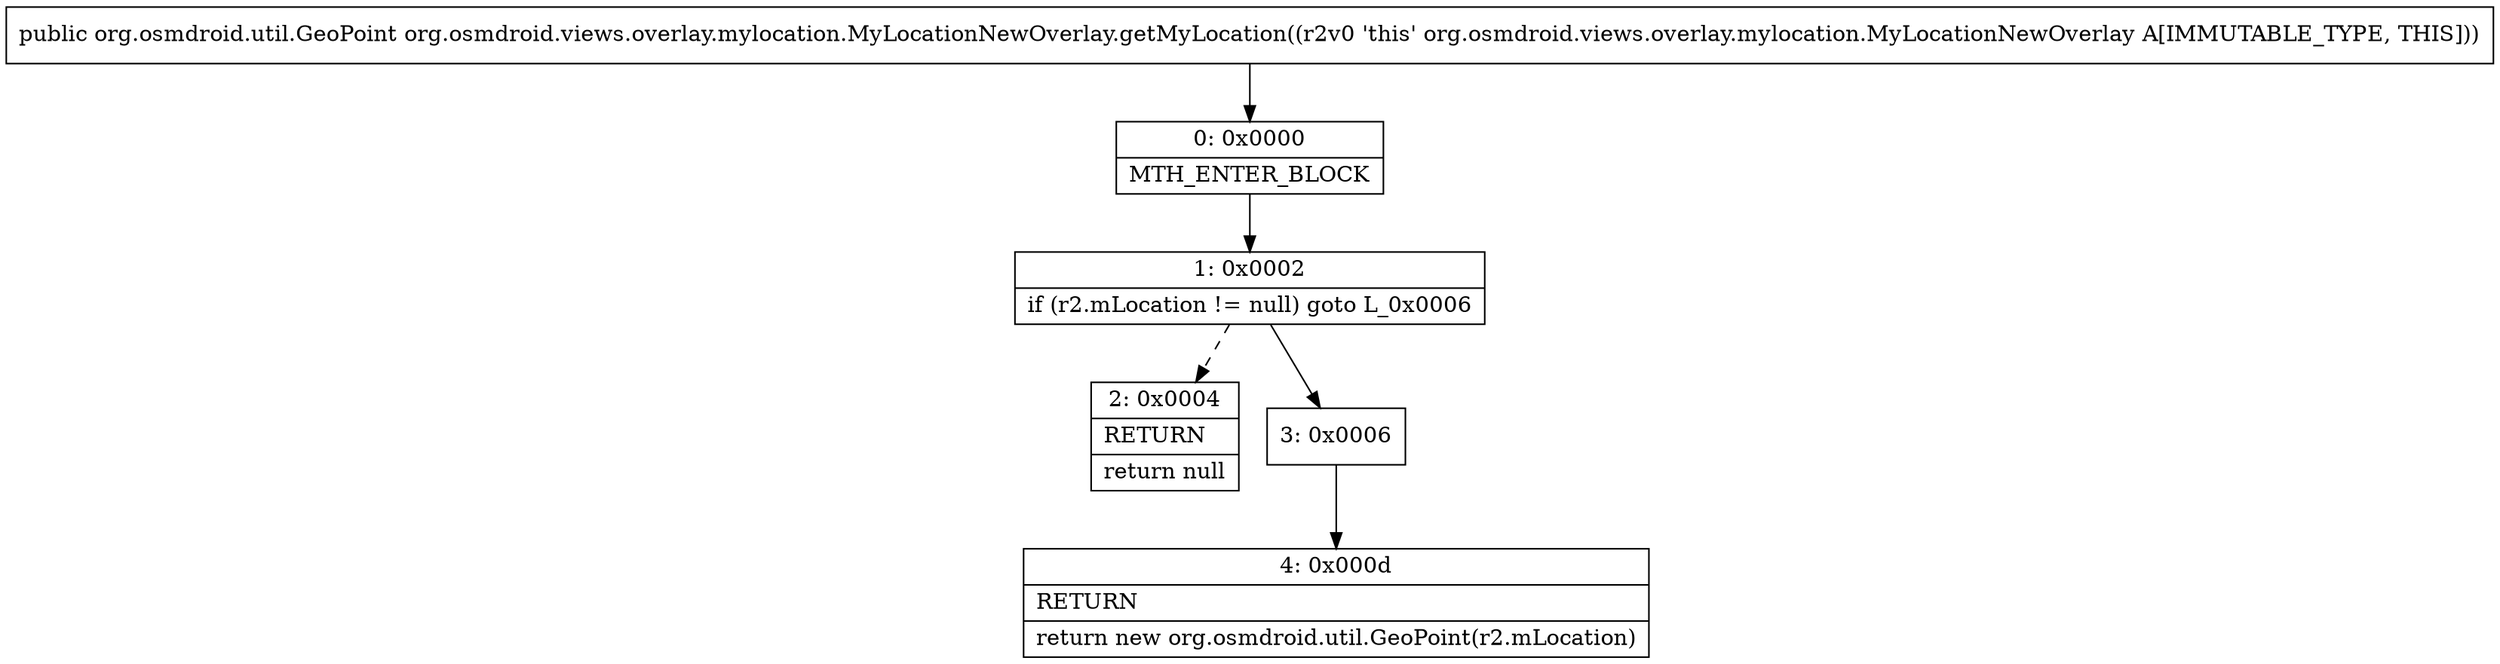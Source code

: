 digraph "CFG fororg.osmdroid.views.overlay.mylocation.MyLocationNewOverlay.getMyLocation()Lorg\/osmdroid\/util\/GeoPoint;" {
Node_0 [shape=record,label="{0\:\ 0x0000|MTH_ENTER_BLOCK\l}"];
Node_1 [shape=record,label="{1\:\ 0x0002|if (r2.mLocation != null) goto L_0x0006\l}"];
Node_2 [shape=record,label="{2\:\ 0x0004|RETURN\l|return null\l}"];
Node_3 [shape=record,label="{3\:\ 0x0006}"];
Node_4 [shape=record,label="{4\:\ 0x000d|RETURN\l|return new org.osmdroid.util.GeoPoint(r2.mLocation)\l}"];
MethodNode[shape=record,label="{public org.osmdroid.util.GeoPoint org.osmdroid.views.overlay.mylocation.MyLocationNewOverlay.getMyLocation((r2v0 'this' org.osmdroid.views.overlay.mylocation.MyLocationNewOverlay A[IMMUTABLE_TYPE, THIS])) }"];
MethodNode -> Node_0;
Node_0 -> Node_1;
Node_1 -> Node_2[style=dashed];
Node_1 -> Node_3;
Node_3 -> Node_4;
}

